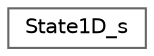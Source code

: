 digraph "Graphical Class Hierarchy"
{
 // LATEX_PDF_SIZE
  bgcolor="transparent";
  edge [fontname=Helvetica,fontsize=10,labelfontname=Helvetica,labelfontsize=10];
  node [fontname=Helvetica,fontsize=10,shape=box,height=0.2,width=0.4];
  rankdir="LR";
  Node0 [id="Node000000",label="State1D_s",height=0.2,width=0.4,color="grey40", fillcolor="white", style="filled",URL="$structState1D__s.html",tooltip=" "];
}

